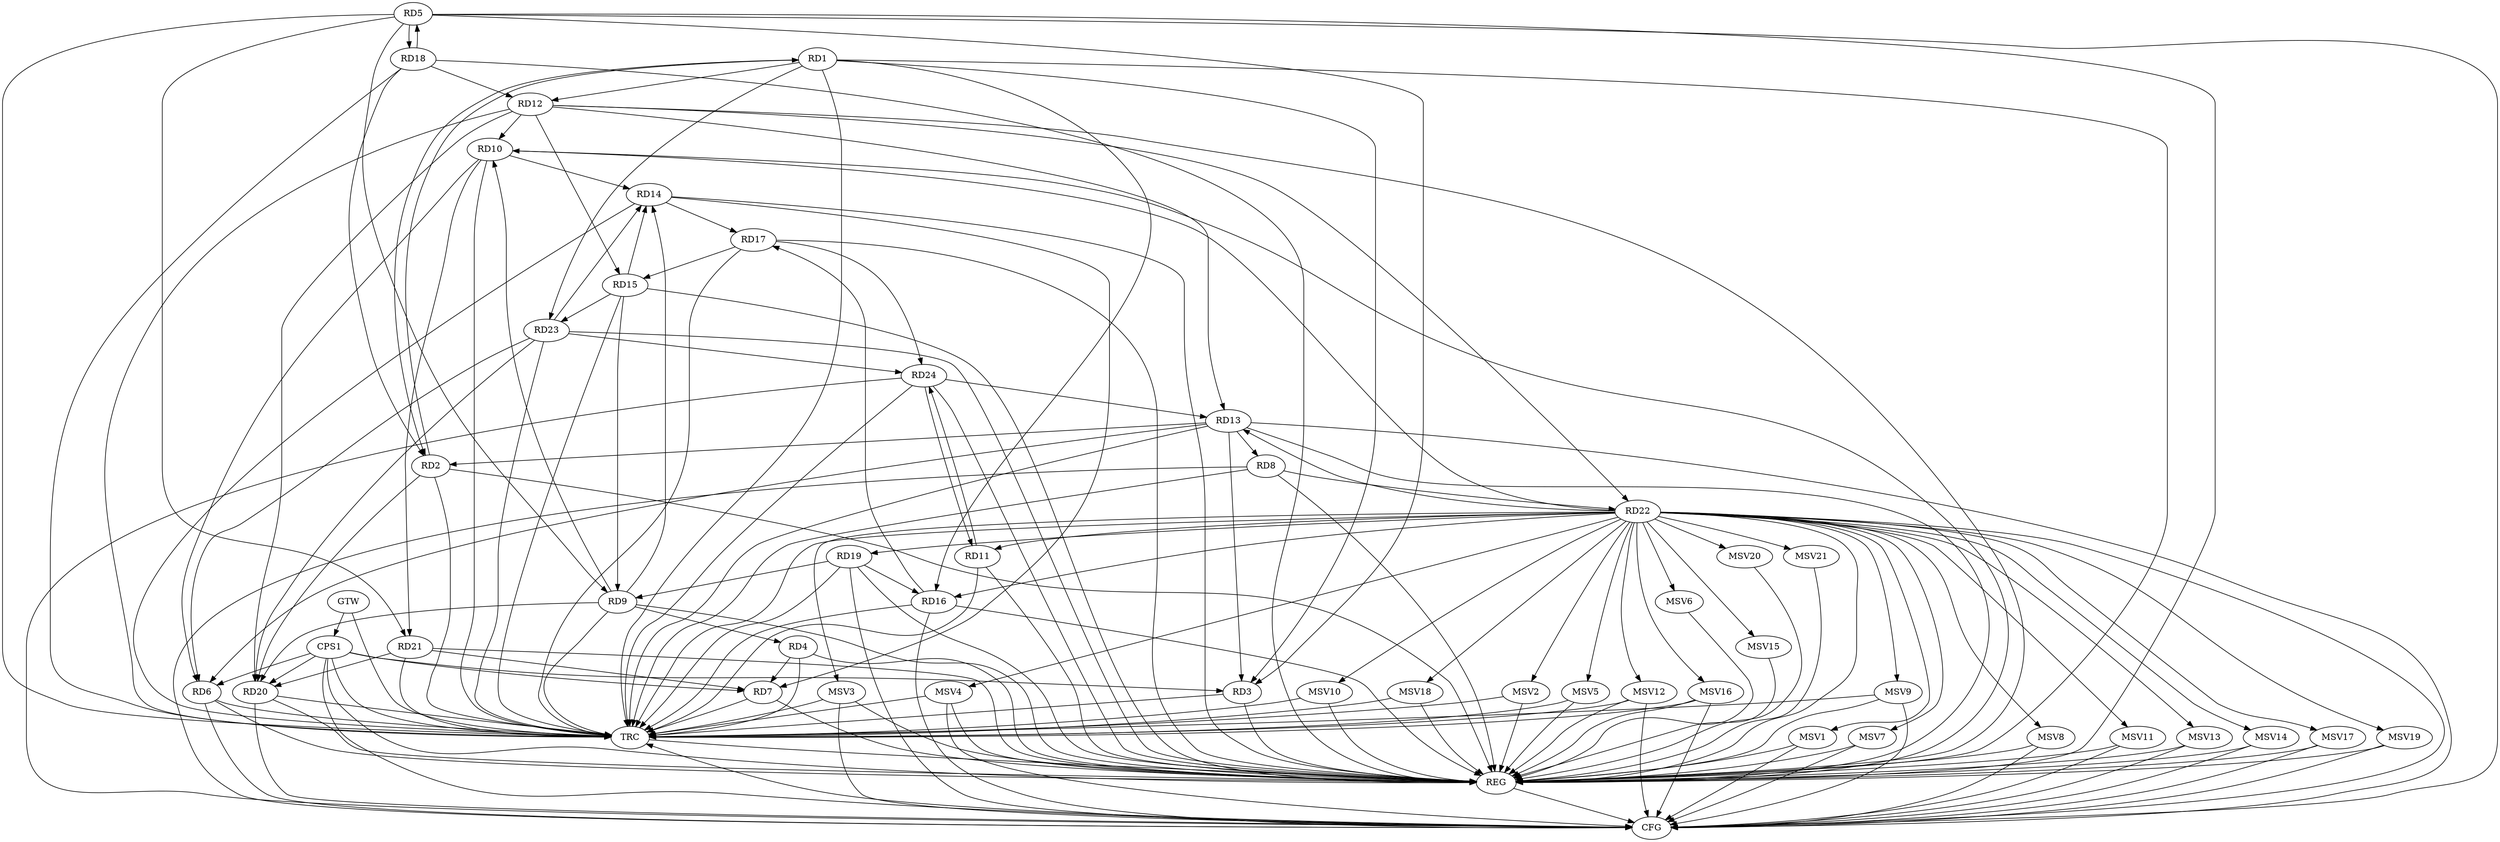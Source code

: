 strict digraph G {
  RD1 [ label="RD1" ];
  RD2 [ label="RD2" ];
  RD3 [ label="RD3" ];
  RD4 [ label="RD4" ];
  RD5 [ label="RD5" ];
  RD6 [ label="RD6" ];
  RD7 [ label="RD7" ];
  RD8 [ label="RD8" ];
  RD9 [ label="RD9" ];
  RD10 [ label="RD10" ];
  RD11 [ label="RD11" ];
  RD12 [ label="RD12" ];
  RD13 [ label="RD13" ];
  RD14 [ label="RD14" ];
  RD15 [ label="RD15" ];
  RD16 [ label="RD16" ];
  RD17 [ label="RD17" ];
  RD18 [ label="RD18" ];
  RD19 [ label="RD19" ];
  RD20 [ label="RD20" ];
  RD21 [ label="RD21" ];
  RD22 [ label="RD22" ];
  RD23 [ label="RD23" ];
  RD24 [ label="RD24" ];
  CPS1 [ label="CPS1" ];
  GTW [ label="GTW" ];
  REG [ label="REG" ];
  CFG [ label="CFG" ];
  TRC [ label="TRC" ];
  MSV1 [ label="MSV1" ];
  MSV2 [ label="MSV2" ];
  MSV3 [ label="MSV3" ];
  MSV4 [ label="MSV4" ];
  MSV5 [ label="MSV5" ];
  MSV6 [ label="MSV6" ];
  MSV7 [ label="MSV7" ];
  MSV8 [ label="MSV8" ];
  MSV9 [ label="MSV9" ];
  MSV10 [ label="MSV10" ];
  MSV11 [ label="MSV11" ];
  MSV12 [ label="MSV12" ];
  MSV13 [ label="MSV13" ];
  MSV14 [ label="MSV14" ];
  MSV15 [ label="MSV15" ];
  MSV16 [ label="MSV16" ];
  MSV17 [ label="MSV17" ];
  MSV18 [ label="MSV18" ];
  MSV19 [ label="MSV19" ];
  MSV20 [ label="MSV20" ];
  MSV21 [ label="MSV21" ];
  RD1 -> RD2;
  RD2 -> RD1;
  RD1 -> RD3;
  RD1 -> RD12;
  RD1 -> RD16;
  RD1 -> RD23;
  RD13 -> RD2;
  RD18 -> RD2;
  RD2 -> RD20;
  RD5 -> RD3;
  RD13 -> RD3;
  RD4 -> RD7;
  RD9 -> RD4;
  RD5 -> RD9;
  RD5 -> RD18;
  RD18 -> RD5;
  RD5 -> RD21;
  RD10 -> RD6;
  RD13 -> RD6;
  RD23 -> RD6;
  RD14 -> RD7;
  RD21 -> RD7;
  RD13 -> RD8;
  RD8 -> RD22;
  RD9 -> RD10;
  RD9 -> RD14;
  RD15 -> RD9;
  RD19 -> RD9;
  RD9 -> RD20;
  RD12 -> RD10;
  RD10 -> RD14;
  RD10 -> RD21;
  RD22 -> RD10;
  RD22 -> RD11;
  RD11 -> RD24;
  RD24 -> RD11;
  RD12 -> RD13;
  RD12 -> RD15;
  RD18 -> RD12;
  RD12 -> RD20;
  RD12 -> RD22;
  RD22 -> RD13;
  RD24 -> RD13;
  RD15 -> RD14;
  RD14 -> RD17;
  RD23 -> RD14;
  RD17 -> RD15;
  RD15 -> RD23;
  RD16 -> RD17;
  RD19 -> RD16;
  RD22 -> RD16;
  RD17 -> RD24;
  RD22 -> RD19;
  RD21 -> RD20;
  RD23 -> RD20;
  RD23 -> RD24;
  CPS1 -> RD3;
  CPS1 -> RD6;
  CPS1 -> RD7;
  CPS1 -> RD20;
  GTW -> CPS1;
  RD1 -> REG;
  RD2 -> REG;
  RD3 -> REG;
  RD4 -> REG;
  RD5 -> REG;
  RD6 -> REG;
  RD7 -> REG;
  RD8 -> REG;
  RD9 -> REG;
  RD10 -> REG;
  RD11 -> REG;
  RD12 -> REG;
  RD13 -> REG;
  RD14 -> REG;
  RD15 -> REG;
  RD16 -> REG;
  RD17 -> REG;
  RD18 -> REG;
  RD19 -> REG;
  RD20 -> REG;
  RD21 -> REG;
  RD22 -> REG;
  RD23 -> REG;
  RD24 -> REG;
  CPS1 -> REG;
  RD22 -> CFG;
  RD16 -> CFG;
  RD20 -> CFG;
  RD5 -> CFG;
  RD8 -> CFG;
  RD13 -> CFG;
  RD6 -> CFG;
  CPS1 -> CFG;
  RD24 -> CFG;
  RD19 -> CFG;
  REG -> CFG;
  RD1 -> TRC;
  RD2 -> TRC;
  RD3 -> TRC;
  RD4 -> TRC;
  RD5 -> TRC;
  RD6 -> TRC;
  RD7 -> TRC;
  RD8 -> TRC;
  RD9 -> TRC;
  RD10 -> TRC;
  RD11 -> TRC;
  RD12 -> TRC;
  RD13 -> TRC;
  RD14 -> TRC;
  RD15 -> TRC;
  RD16 -> TRC;
  RD17 -> TRC;
  RD18 -> TRC;
  RD19 -> TRC;
  RD20 -> TRC;
  RD21 -> TRC;
  RD22 -> TRC;
  RD23 -> TRC;
  RD24 -> TRC;
  CPS1 -> TRC;
  GTW -> TRC;
  CFG -> TRC;
  TRC -> REG;
  RD22 -> MSV1;
  RD22 -> MSV2;
  RD22 -> MSV3;
  RD22 -> MSV4;
  RD22 -> MSV5;
  RD22 -> MSV6;
  MSV1 -> REG;
  MSV1 -> CFG;
  MSV2 -> REG;
  MSV2 -> TRC;
  MSV3 -> REG;
  MSV3 -> TRC;
  MSV3 -> CFG;
  MSV4 -> REG;
  MSV4 -> TRC;
  MSV4 -> CFG;
  MSV5 -> REG;
  MSV5 -> TRC;
  MSV6 -> REG;
  RD22 -> MSV7;
  MSV7 -> REG;
  MSV7 -> CFG;
  RD22 -> MSV8;
  MSV8 -> REG;
  MSV8 -> CFG;
  RD22 -> MSV9;
  MSV9 -> REG;
  MSV9 -> TRC;
  MSV9 -> CFG;
  RD22 -> MSV10;
  MSV10 -> REG;
  MSV10 -> TRC;
  RD22 -> MSV11;
  MSV11 -> REG;
  MSV11 -> CFG;
  RD22 -> MSV12;
  MSV12 -> REG;
  MSV12 -> TRC;
  MSV12 -> CFG;
  RD22 -> MSV13;
  MSV13 -> REG;
  MSV13 -> CFG;
  RD22 -> MSV14;
  MSV14 -> REG;
  MSV14 -> CFG;
  RD22 -> MSV15;
  MSV15 -> REG;
  RD22 -> MSV16;
  RD22 -> MSV17;
  MSV16 -> REG;
  MSV16 -> TRC;
  MSV16 -> CFG;
  MSV17 -> REG;
  MSV17 -> CFG;
  RD22 -> MSV18;
  MSV18 -> REG;
  MSV18 -> TRC;
  RD22 -> MSV19;
  MSV19 -> REG;
  MSV19 -> CFG;
  RD22 -> MSV20;
  RD22 -> MSV21;
  MSV20 -> REG;
  MSV21 -> REG;
}
